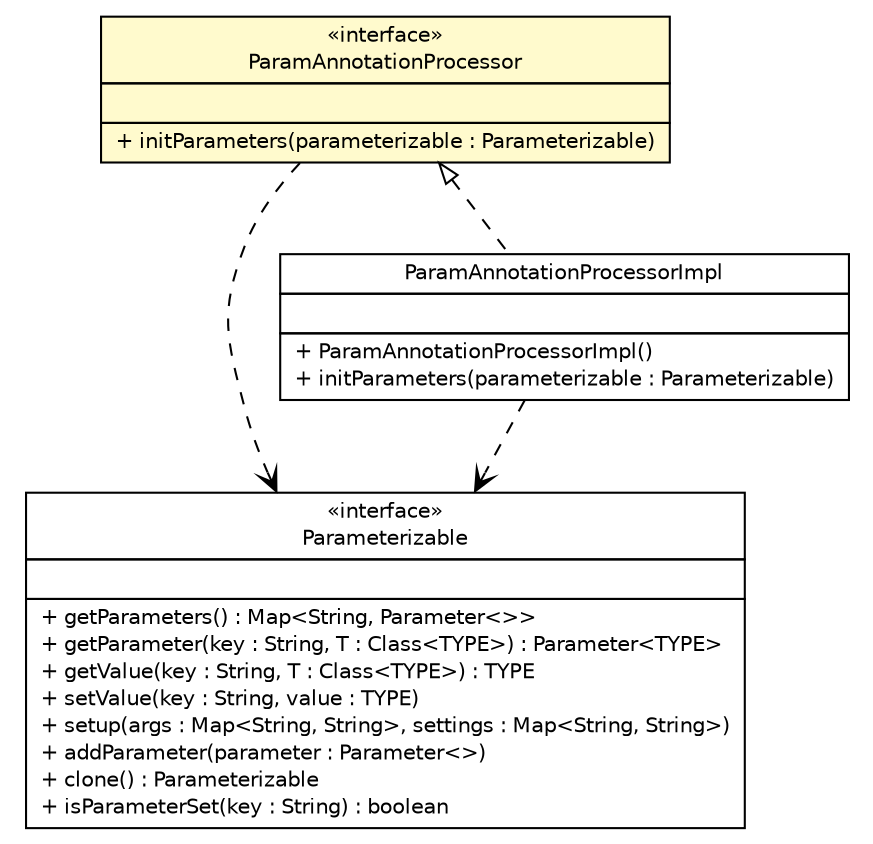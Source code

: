#!/usr/local/bin/dot
#
# Class diagram 
# Generated by UMLGraph version R5_6 (http://www.umlgraph.org/)
#

digraph G {
	edge [fontname="Helvetica",fontsize=10,labelfontname="Helvetica",labelfontsize=10];
	node [fontname="Helvetica",fontsize=10,shape=plaintext];
	nodesep=0.25;
	ranksep=0.5;
	// com.vectorprint.configuration.parameters.Parameterizable
	c4898 [label=<<table title="com.vectorprint.configuration.parameters.Parameterizable" border="0" cellborder="1" cellspacing="0" cellpadding="2" port="p" href="../Parameterizable.html">
		<tr><td><table border="0" cellspacing="0" cellpadding="1">
<tr><td align="center" balign="center"> &#171;interface&#187; </td></tr>
<tr><td align="center" balign="center"> Parameterizable </td></tr>
		</table></td></tr>
		<tr><td><table border="0" cellspacing="0" cellpadding="1">
<tr><td align="left" balign="left">  </td></tr>
		</table></td></tr>
		<tr><td><table border="0" cellspacing="0" cellpadding="1">
<tr><td align="left" balign="left"> + getParameters() : Map&lt;String, Parameter&lt;&gt;&gt; </td></tr>
<tr><td align="left" balign="left"> + getParameter(key : String, T : Class&lt;TYPE&gt;) : Parameter&lt;TYPE&gt; </td></tr>
<tr><td align="left" balign="left"> + getValue(key : String, T : Class&lt;TYPE&gt;) : TYPE </td></tr>
<tr><td align="left" balign="left"> + setValue(key : String, value : TYPE) </td></tr>
<tr><td align="left" balign="left"> + setup(args : Map&lt;String, String&gt;, settings : Map&lt;String, String&gt;) </td></tr>
<tr><td align="left" balign="left"> + addParameter(parameter : Parameter&lt;&gt;) </td></tr>
<tr><td align="left" balign="left"> + clone() : Parameterizable </td></tr>
<tr><td align="left" balign="left"> + isParameterSet(key : String) : boolean </td></tr>
		</table></td></tr>
		</table>>, URL="../Parameterizable.html", fontname="Helvetica", fontcolor="black", fontsize=10.0];
	// com.vectorprint.configuration.parameters.annotation.ParamAnnotationProcessorImpl
	c4911 [label=<<table title="com.vectorprint.configuration.parameters.annotation.ParamAnnotationProcessorImpl" border="0" cellborder="1" cellspacing="0" cellpadding="2" port="p" href="./ParamAnnotationProcessorImpl.html">
		<tr><td><table border="0" cellspacing="0" cellpadding="1">
<tr><td align="center" balign="center"> ParamAnnotationProcessorImpl </td></tr>
		</table></td></tr>
		<tr><td><table border="0" cellspacing="0" cellpadding="1">
<tr><td align="left" balign="left">  </td></tr>
		</table></td></tr>
		<tr><td><table border="0" cellspacing="0" cellpadding="1">
<tr><td align="left" balign="left"> + ParamAnnotationProcessorImpl() </td></tr>
<tr><td align="left" balign="left"> + initParameters(parameterizable : Parameterizable) </td></tr>
		</table></td></tr>
		</table>>, URL="./ParamAnnotationProcessorImpl.html", fontname="Helvetica", fontcolor="black", fontsize=10.0];
	// com.vectorprint.configuration.parameters.annotation.ParamAnnotationProcessor
	c4912 [label=<<table title="com.vectorprint.configuration.parameters.annotation.ParamAnnotationProcessor" border="0" cellborder="1" cellspacing="0" cellpadding="2" port="p" bgcolor="lemonChiffon" href="./ParamAnnotationProcessor.html">
		<tr><td><table border="0" cellspacing="0" cellpadding="1">
<tr><td align="center" balign="center"> &#171;interface&#187; </td></tr>
<tr><td align="center" balign="center"> ParamAnnotationProcessor </td></tr>
		</table></td></tr>
		<tr><td><table border="0" cellspacing="0" cellpadding="1">
<tr><td align="left" balign="left">  </td></tr>
		</table></td></tr>
		<tr><td><table border="0" cellspacing="0" cellpadding="1">
<tr><td align="left" balign="left"> + initParameters(parameterizable : Parameterizable) </td></tr>
		</table></td></tr>
		</table>>, URL="./ParamAnnotationProcessor.html", fontname="Helvetica", fontcolor="black", fontsize=10.0];
	//com.vectorprint.configuration.parameters.annotation.ParamAnnotationProcessorImpl implements com.vectorprint.configuration.parameters.annotation.ParamAnnotationProcessor
	c4912:p -> c4911:p [dir=back,arrowtail=empty,style=dashed];
	// com.vectorprint.configuration.parameters.annotation.ParamAnnotationProcessorImpl DEPEND com.vectorprint.configuration.parameters.Parameterizable
	c4911:p -> c4898:p [taillabel="", label="", headlabel="", fontname="Helvetica", fontcolor="black", fontsize=10.0, color="black", arrowhead=open, style=dashed];
	// com.vectorprint.configuration.parameters.annotation.ParamAnnotationProcessor DEPEND com.vectorprint.configuration.parameters.Parameterizable
	c4912:p -> c4898:p [taillabel="", label="", headlabel="", fontname="Helvetica", fontcolor="black", fontsize=10.0, color="black", arrowhead=open, style=dashed];
}

